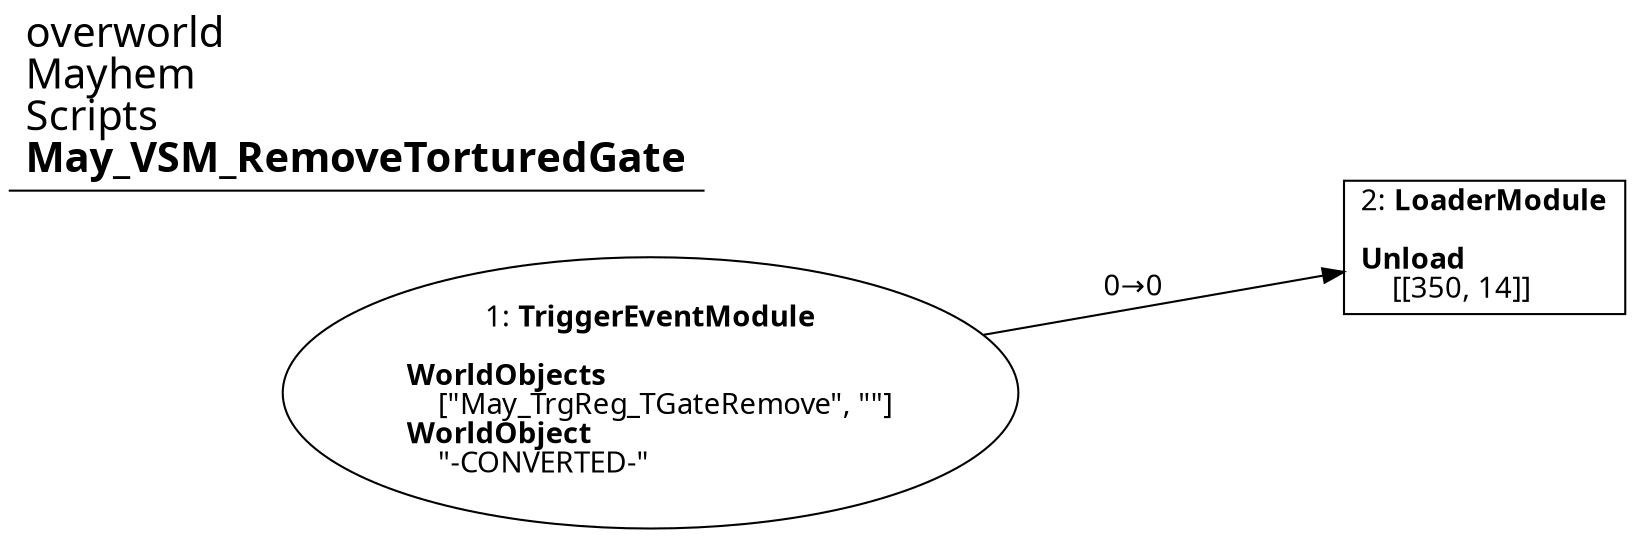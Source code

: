 digraph {
    layout = fdp;
    overlap = prism;
    sep = "+16";
    splines = spline;

    node [ shape = box ];

    graph [ fontname = "Segoe UI" ];
    node [ fontname = "Segoe UI" ];
    edge [ fontname = "Segoe UI" ];

    1 [ label = <1: <b>TriggerEventModule</b><br/><br/><b>WorldObjects</b><br align="left"/>    [&quot;May_TrgReg_TGateRemove&quot;, &quot;&quot;]<br align="left"/><b>WorldObject</b><br align="left"/>    &quot;-CONVERTED-&quot;<br align="left"/>> ];
    1 [ shape = oval ]
    1 [ pos = "0.23900001,-0.101!" ];
    1 -> 2 [ label = "0→0" ];

    2 [ label = <2: <b>LoaderModule</b><br/><br/><b>Unload</b><br align="left"/>    [[350, 14]]<br align="left"/>> ];
    2 [ pos = "0.574,-0.101!" ];

    title [ pos = "0.238,-0.1!" ];
    title [ shape = underline ];
    title [ label = <<font point-size="20">overworld<br align="left"/>Mayhem<br align="left"/>Scripts<br align="left"/><b>May_VSM_RemoveTorturedGate</b><br align="left"/></font>> ];
}

